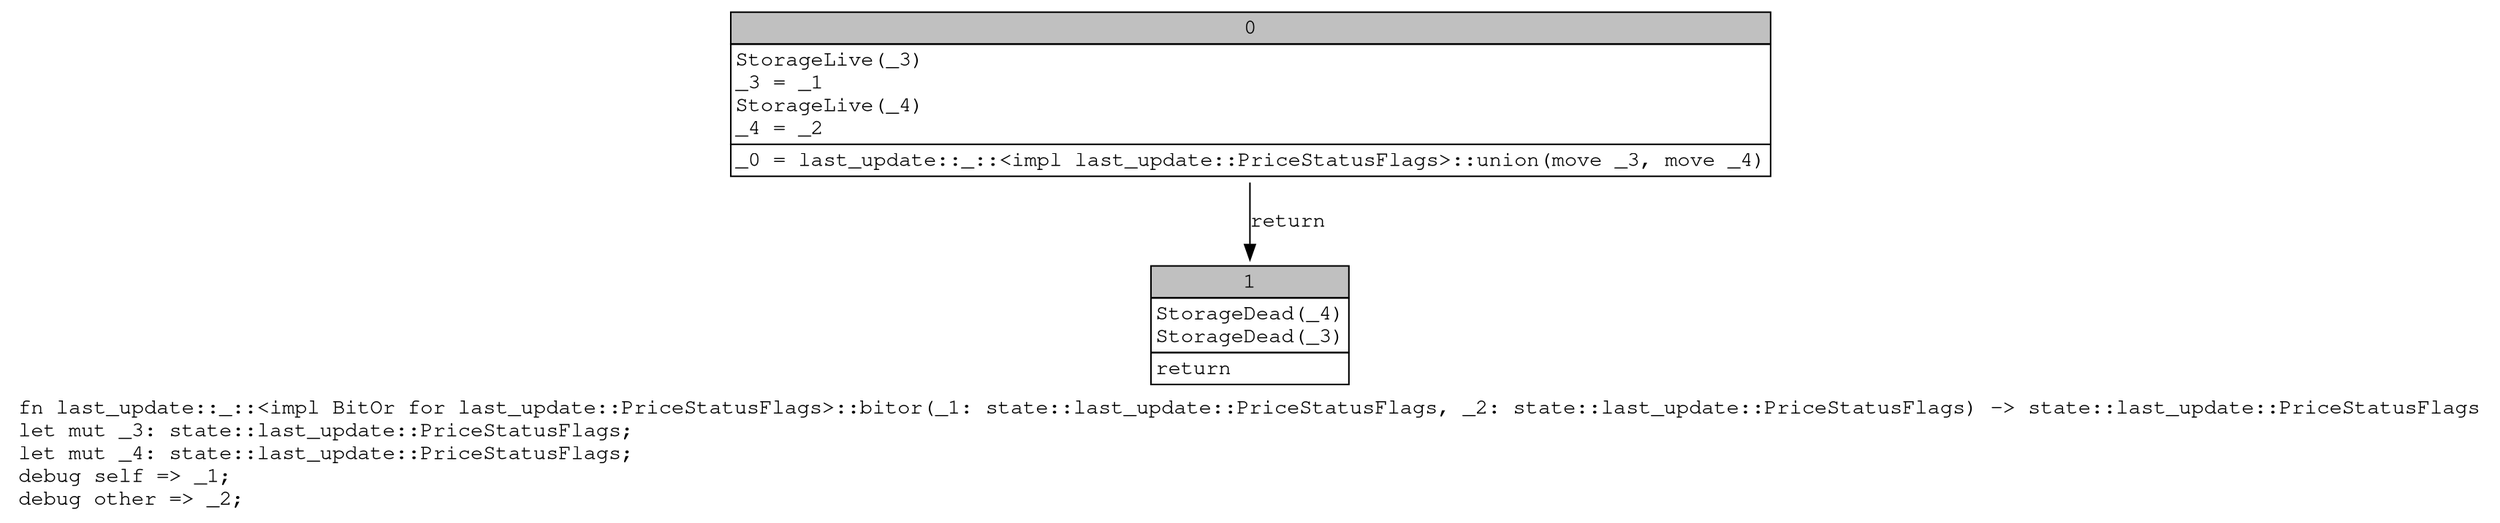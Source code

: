 digraph Mir_0_6700 {
    graph [fontname="Courier, monospace"];
    node [fontname="Courier, monospace"];
    edge [fontname="Courier, monospace"];
    label=<fn last_update::_::&lt;impl BitOr for last_update::PriceStatusFlags&gt;::bitor(_1: state::last_update::PriceStatusFlags, _2: state::last_update::PriceStatusFlags) -&gt; state::last_update::PriceStatusFlags<br align="left"/>let mut _3: state::last_update::PriceStatusFlags;<br align="left"/>let mut _4: state::last_update::PriceStatusFlags;<br align="left"/>debug self =&gt; _1;<br align="left"/>debug other =&gt; _2;<br align="left"/>>;
    bb0__0_6700 [shape="none", label=<<table border="0" cellborder="1" cellspacing="0"><tr><td bgcolor="gray" align="center" colspan="1">0</td></tr><tr><td align="left" balign="left">StorageLive(_3)<br/>_3 = _1<br/>StorageLive(_4)<br/>_4 = _2<br/></td></tr><tr><td align="left">_0 = last_update::_::&lt;impl last_update::PriceStatusFlags&gt;::union(move _3, move _4)</td></tr></table>>];
    bb1__0_6700 [shape="none", label=<<table border="0" cellborder="1" cellspacing="0"><tr><td bgcolor="gray" align="center" colspan="1">1</td></tr><tr><td align="left" balign="left">StorageDead(_4)<br/>StorageDead(_3)<br/></td></tr><tr><td align="left">return</td></tr></table>>];
    bb0__0_6700 -> bb1__0_6700 [label="return"];
}
